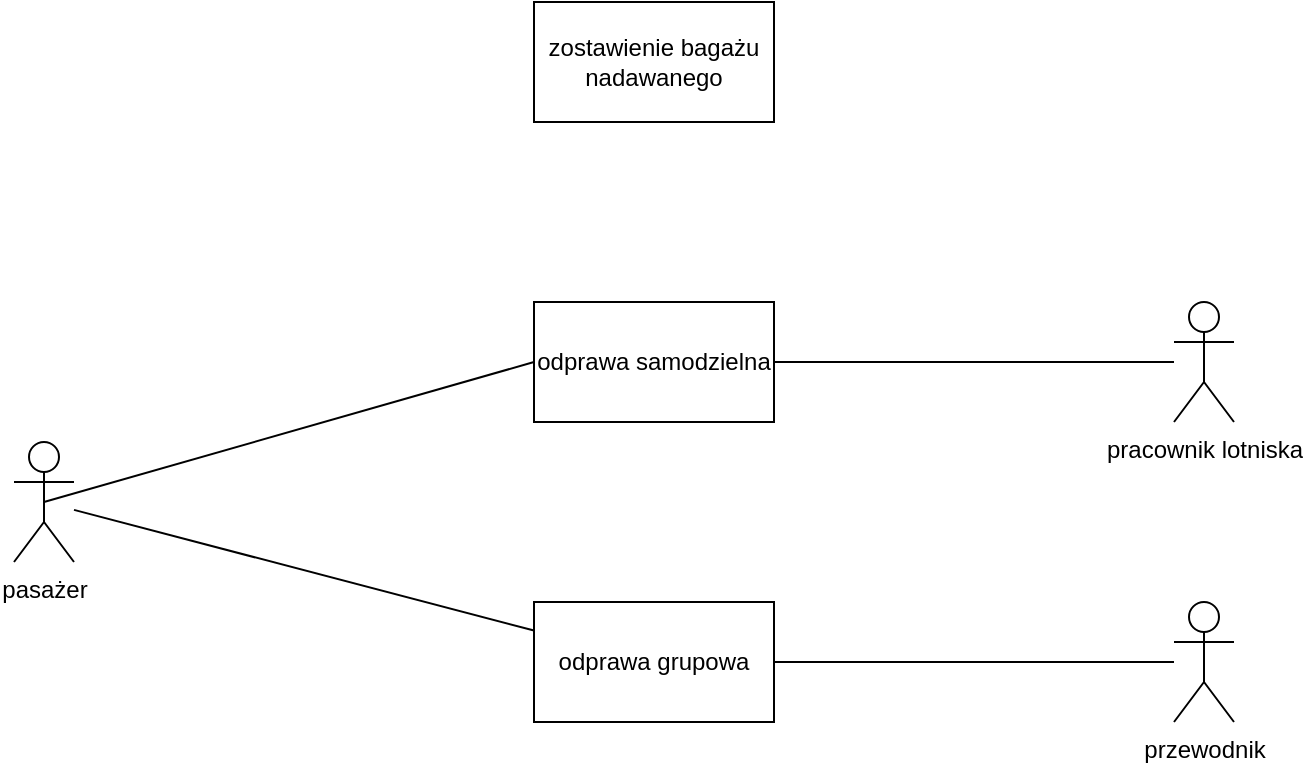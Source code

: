 <mxfile version="22.0.8" type="github">
  <diagram name="Page-1" id="2C7uXkN3zX2vS8szzilh">
    <mxGraphModel dx="823" dy="735" grid="1" gridSize="10" guides="1" tooltips="1" connect="1" arrows="1" fold="1" page="1" pageScale="1" pageWidth="827" pageHeight="1169" math="0" shadow="0">
      <root>
        <mxCell id="0" />
        <mxCell id="1" parent="0" />
        <mxCell id="EAjrsyQGsAhH6B5kwbJ9-11" style="rounded=0;orthogonalLoop=1;jettySize=auto;html=1;exitX=0.5;exitY=0.5;exitDx=0;exitDy=0;exitPerimeter=0;entryX=0;entryY=0.5;entryDx=0;entryDy=0;endArrow=none;endFill=0;" edge="1" parent="1" source="EAjrsyQGsAhH6B5kwbJ9-8" target="EAjrsyQGsAhH6B5kwbJ9-10">
          <mxGeometry relative="1" as="geometry" />
        </mxCell>
        <mxCell id="EAjrsyQGsAhH6B5kwbJ9-17" style="rounded=0;orthogonalLoop=1;jettySize=auto;html=1;endArrow=none;endFill=0;strokeColor=default;" edge="1" parent="1" source="EAjrsyQGsAhH6B5kwbJ9-8" target="EAjrsyQGsAhH6B5kwbJ9-14">
          <mxGeometry relative="1" as="geometry" />
        </mxCell>
        <mxCell id="EAjrsyQGsAhH6B5kwbJ9-8" value="pasażer&lt;br&gt;" style="shape=umlActor;verticalLabelPosition=bottom;verticalAlign=top;html=1;outlineConnect=0;" vertex="1" parent="1">
          <mxGeometry x="130" y="240" width="30" height="60" as="geometry" />
        </mxCell>
        <mxCell id="EAjrsyQGsAhH6B5kwbJ9-15" style="edgeStyle=orthogonalEdgeStyle;rounded=0;orthogonalLoop=1;jettySize=auto;html=1;entryX=1;entryY=0.5;entryDx=0;entryDy=0;endArrow=none;endFill=0;" edge="1" parent="1" source="EAjrsyQGsAhH6B5kwbJ9-9" target="EAjrsyQGsAhH6B5kwbJ9-14">
          <mxGeometry relative="1" as="geometry">
            <Array as="points" />
          </mxGeometry>
        </mxCell>
        <mxCell id="EAjrsyQGsAhH6B5kwbJ9-9" value="przewodnik" style="shape=umlActor;verticalLabelPosition=bottom;verticalAlign=top;html=1;outlineConnect=0;" vertex="1" parent="1">
          <mxGeometry x="710" y="320" width="30" height="60" as="geometry" />
        </mxCell>
        <mxCell id="EAjrsyQGsAhH6B5kwbJ9-10" value="odprawa samodzielna" style="rounded=0;whiteSpace=wrap;html=1;" vertex="1" parent="1">
          <mxGeometry x="390" y="170" width="120" height="60" as="geometry" />
        </mxCell>
        <mxCell id="EAjrsyQGsAhH6B5kwbJ9-13" style="rounded=0;orthogonalLoop=1;jettySize=auto;html=1;entryX=1;entryY=0.5;entryDx=0;entryDy=0;endArrow=none;endFill=0;" edge="1" parent="1" source="EAjrsyQGsAhH6B5kwbJ9-12" target="EAjrsyQGsAhH6B5kwbJ9-10">
          <mxGeometry relative="1" as="geometry" />
        </mxCell>
        <mxCell id="EAjrsyQGsAhH6B5kwbJ9-12" value="pracownik lotniska" style="shape=umlActor;verticalLabelPosition=bottom;verticalAlign=top;html=1;outlineConnect=0;" vertex="1" parent="1">
          <mxGeometry x="710" y="170" width="30" height="60" as="geometry" />
        </mxCell>
        <mxCell id="EAjrsyQGsAhH6B5kwbJ9-14" value="odprawa grupowa" style="rounded=0;whiteSpace=wrap;html=1;" vertex="1" parent="1">
          <mxGeometry x="390" y="320" width="120" height="60" as="geometry" />
        </mxCell>
        <mxCell id="EAjrsyQGsAhH6B5kwbJ9-20" value="zostawienie bagażu nadawanego" style="rounded=0;whiteSpace=wrap;html=1;" vertex="1" parent="1">
          <mxGeometry x="390" y="20" width="120" height="60" as="geometry" />
        </mxCell>
      </root>
    </mxGraphModel>
  </diagram>
</mxfile>
